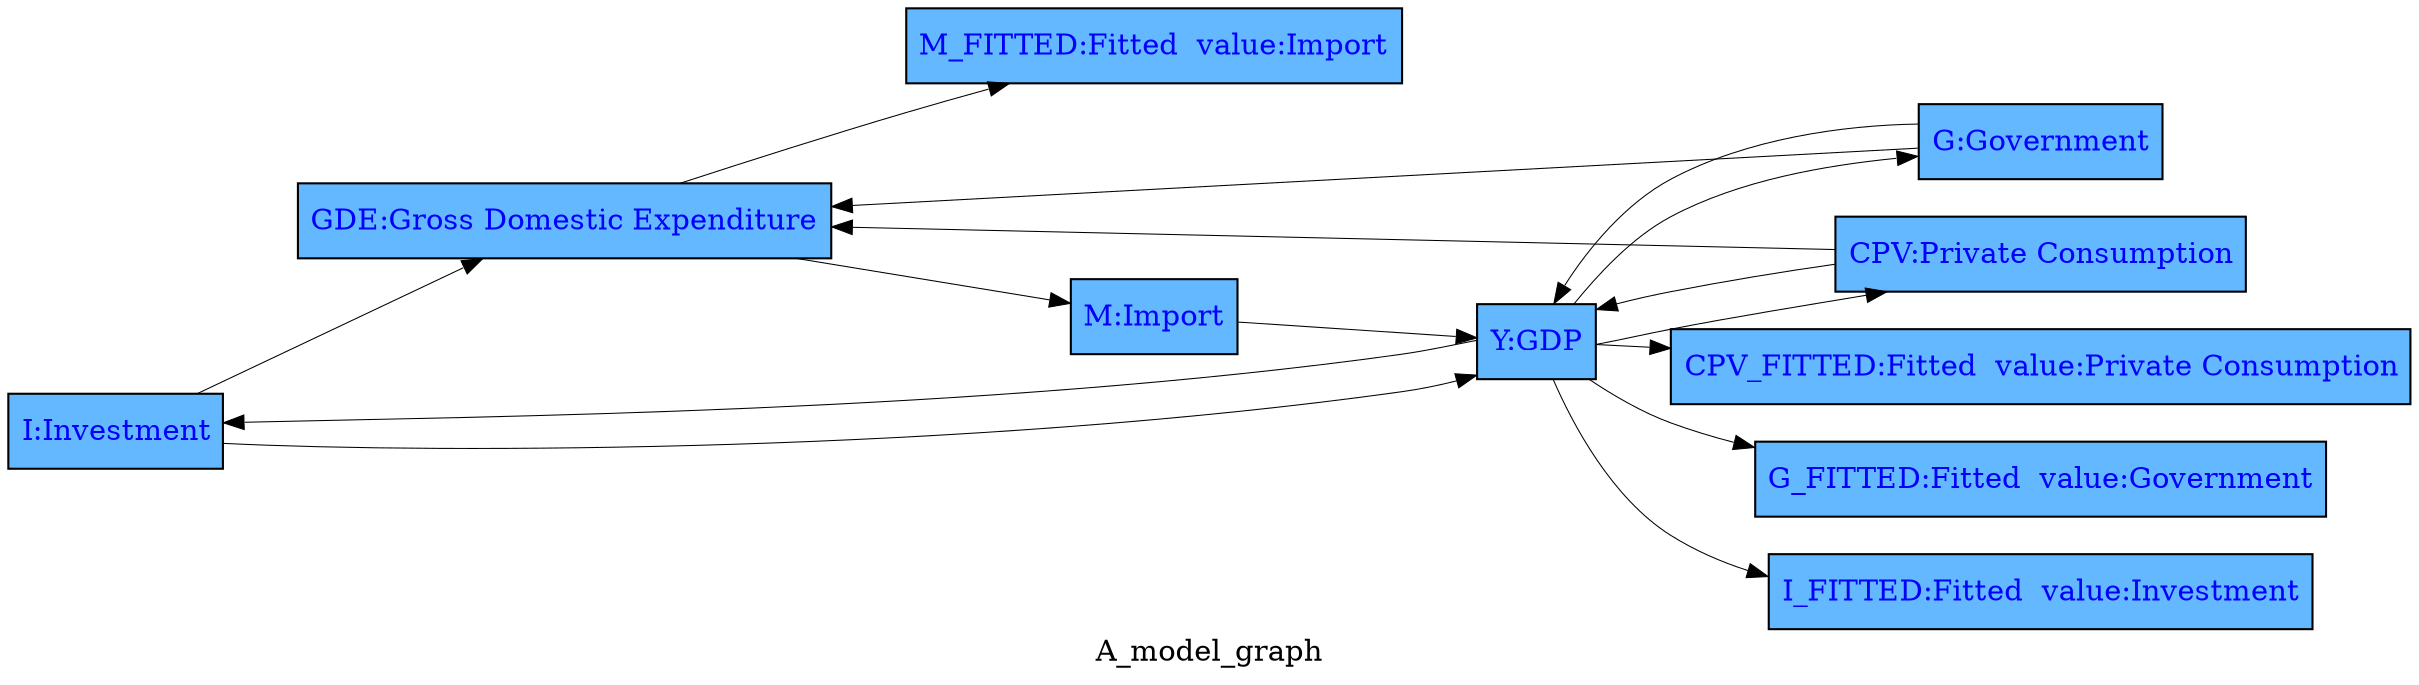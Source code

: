 digraph TD { rankdir ="LR" 
{node  [margin=0.025 fontcolor=blue style=filled ] 
 "I" [ shape=box fillcolor= steelblue1 tooltip="Investment&#10;FRML &lt;FIXABLE, DAMP&gt; I = (I(-1)*EXP(I_A+ (-C2_I*(LOG(I(-1))-LOG(Y(-1)-G(-1))-C1_I)+C3_I*((LOG(Y))-(LOG(Y(-1))))) )) * (1-I_D)+ I_X*I_D &#36;"  margin=0.025 fontcolor=blue style = filled  label=<<TABLE BORDER='0' CELLBORDER = '0' style = "filled"  > <TR><TD tooltip="Investment&#10;FRML &lt;FIXABLE, DAMP&gt; I = (I(-1)*EXP(I_A+ (-C2_I*(LOG(I(-1))-LOG(Y(-1)-G(-1))-C1_I)+C3_I*((LOG(Y))-(LOG(Y(-1))))) )) * (1-I_D)+ I_X*I_D &#36;">I:Investment</TD></TR> </TABLE>> ]
"GDE" [ shape=box fillcolor= steelblue1 tooltip="Gross Domestic Expenditure&#10;FRML &lt;IDENT&gt; GDE = CPV+I+G&#36;"  margin=0.025 fontcolor=blue style = filled  label=<<TABLE BORDER='0' CELLBORDER = '0' style = "filled"  > <TR><TD tooltip="Gross Domestic Expenditure&#10;FRML &lt;IDENT&gt; GDE = CPV+I+G&#36;">GDE:Gross Domestic Expenditure</TD></TR> </TABLE>> ]
"I_FITTED" [ shape=box fillcolor= steelblue1 tooltip="Fitted  value:Investment&#10;FRML &lt;FIT&gt; I_FITTED = I(-1)*EXP( (-C2_I*(LOG(I(-1))-LOG(Y(-1)-G(-1))-C1_I)+C3_I*((LOG(Y))-(LOG(Y(-1))))) )&#36;"  margin=0.025 fontcolor=blue style = filled  label=<<TABLE BORDER='0' CELLBORDER = '0' style = "filled"  > <TR><TD tooltip="Fitted  value:Investment&#10;FRML &lt;FIT&gt; I_FITTED = I(-1)*EXP( (-C2_I*(LOG(I(-1))-LOG(Y(-1)-G(-1))-C1_I)+C3_I*((LOG(Y))-(LOG(Y(-1))))) )&#36;">I_FITTED:Fitted  value:Investment</TD></TR> </TABLE>> ]
"CPV" [ shape=box fillcolor= steelblue1 tooltip="Private Consumption&#10;FRML &lt;FIXABLE, DAMP&gt; CPV = (CPV(-1)*EXP(CPV_A+ (-C2_CPV*(LOG(CPV(-1))-LOG(Y(-1))-C1_CPV)+C3_CPV*((LOG(Y))-(LOG(Y(-1))))) )) * (1-CPV_D)+ CPV_X*CPV_D &#36;"  margin=0.025 fontcolor=blue style = filled  label=<<TABLE BORDER='0' CELLBORDER = '0' style = "filled"  > <TR><TD tooltip="Private Consumption&#10;FRML &lt;FIXABLE, DAMP&gt; CPV = (CPV(-1)*EXP(CPV_A+ (-C2_CPV*(LOG(CPV(-1))-LOG(Y(-1))-C1_CPV)+C3_CPV*((LOG(Y))-(LOG(Y(-1))))) )) * (1-CPV_D)+ CPV_X*CPV_D &#36;">CPV:Private Consumption</TD></TR> </TABLE>> ]
"M" [ shape=box fillcolor= steelblue1 tooltip="Import&#10;FRML &lt;FIXABLE, DAMP&gt; M = (M(-1)*EXP(M_A+ (-C2_M*(LOG(M(-1))-LOG(GDE(-1))-C1_M)+C3_M*((LOG(GDE))-(LOG(GDE(-1))))) )) * (1-M_D)+ M_X*M_D &#36;"  margin=0.025 fontcolor=blue style = filled  label=<<TABLE BORDER='0' CELLBORDER = '0' style = "filled"  > <TR><TD tooltip="Import&#10;FRML &lt;FIXABLE, DAMP&gt; M = (M(-1)*EXP(M_A+ (-C2_M*(LOG(M(-1))-LOG(GDE(-1))-C1_M)+C3_M*((LOG(GDE))-(LOG(GDE(-1))))) )) * (1-M_D)+ M_X*M_D &#36;">M:Import</TD></TR> </TABLE>> ]
"CPV_FITTED" [ shape=box fillcolor= steelblue1 tooltip="Fitted  value:Private Consumption&#10;FRML &lt;FIT&gt; CPV_FITTED = CPV(-1)*EXP( (-C2_CPV*(LOG(CPV(-1))-LOG(Y(-1))-C1_CPV)+C3_CPV*((LOG(Y))-(LOG(Y(-1))))) )&#36;"  margin=0.025 fontcolor=blue style = filled  label=<<TABLE BORDER='0' CELLBORDER = '0' style = "filled"  > <TR><TD tooltip="Fitted  value:Private Consumption&#10;FRML &lt;FIT&gt; CPV_FITTED = CPV(-1)*EXP( (-C2_CPV*(LOG(CPV(-1))-LOG(Y(-1))-C1_CPV)+C3_CPV*((LOG(Y))-(LOG(Y(-1))))) )&#36;">CPV_FITTED:Fitted  value:Private Consumption</TD></TR> </TABLE>> ]
"G" [ shape=box fillcolor= steelblue1 tooltip="Government&#10;FRML &lt;FIXABLE, DAMP&gt; G = (G(-1)*EXP(G_A+ (-C2_G*(LOG(G(-1))-LOG(Y(-1))-C1_G)+C3_G*((LOG(Y))-(LOG(Y(-1))))) )) * (1-G_D)+ G_X*G_D &#36;"  margin=0.025 fontcolor=blue style = filled  label=<<TABLE BORDER='0' CELLBORDER = '0' style = "filled"  > <TR><TD tooltip="Government&#10;FRML &lt;FIXABLE, DAMP&gt; G = (G(-1)*EXP(G_A+ (-C2_G*(LOG(G(-1))-LOG(Y(-1))-C1_G)+C3_G*((LOG(Y))-(LOG(Y(-1))))) )) * (1-G_D)+ G_X*G_D &#36;">G:Government</TD></TR> </TABLE>> ]
"Y" [ shape=box fillcolor= steelblue1 tooltip="GDP&#10;FRML &lt;IDENT&gt; Y = CPV+I+G+X-M+YDISC&#36;"  margin=0.025 fontcolor=blue style = filled  label=<<TABLE BORDER='0' CELLBORDER = '0' style = "filled"  > <TR><TD tooltip="GDP&#10;FRML &lt;IDENT&gt; Y = CPV+I+G+X-M+YDISC&#36;">Y:GDP</TD></TR> </TABLE>> ]
"M_FITTED" [ shape=box fillcolor= steelblue1 tooltip="Fitted  value:Import&#10;FRML &lt;FIT&gt; M_FITTED = M(-1)*EXP( (-C2_M*(LOG(M(-1))-LOG(GDE(-1))-C1_M)+C3_M*((LOG(GDE))-(LOG(GDE(-1))))) )&#36;"  margin=0.025 fontcolor=blue style = filled  label=<<TABLE BORDER='0' CELLBORDER = '0' style = "filled"  > <TR><TD tooltip="Fitted  value:Import&#10;FRML &lt;FIT&gt; M_FITTED = M(-1)*EXP( (-C2_M*(LOG(M(-1))-LOG(GDE(-1))-C1_M)+C3_M*((LOG(GDE))-(LOG(GDE(-1))))) )&#36;">M_FITTED:Fitted  value:Import</TD></TR> </TABLE>> ]
"G_FITTED" [ shape=box fillcolor= steelblue1 tooltip="Fitted  value:Government&#10;FRML &lt;FIT&gt; G_FITTED = G(-1)*EXP( (-C2_G*(LOG(G(-1))-LOG(Y(-1))-C1_G)+C3_G*((LOG(Y))-(LOG(Y(-1))))) )&#36;"  margin=0.025 fontcolor=blue style = filled  label=<<TABLE BORDER='0' CELLBORDER = '0' style = "filled"  > <TR><TD tooltip="Fitted  value:Government&#10;FRML &lt;FIT&gt; G_FITTED = G(-1)*EXP( (-C2_G*(LOG(G(-1))-LOG(Y(-1))-C1_G)+C3_G*((LOG(Y))-(LOG(Y(-1))))) )&#36;">G_FITTED:Fitted  value:Government</TD></TR> </TABLE>> ] 
} 
"Y" -> "G" [ style = filled tooltip=NA href="bogus" penwidth = 0.5 ]
"Y" -> "I_FITTED" [ style = filled tooltip=NA href="bogus" penwidth = 0.5 ]
"GDE" -> "M_FITTED" [ style = filled tooltip=NA href="bogus" penwidth = 0.5 ]
"GDE" -> "M" [ style = filled tooltip=NA href="bogus" penwidth = 0.5 ]
"CPV" -> "Y" [ style = filled tooltip=NA href="bogus" penwidth = 0.5 ]
"Y" -> "CPV" [ style = filled tooltip=NA href="bogus" penwidth = 0.5 ]
"CPV" -> "GDE" [ style = filled tooltip=NA href="bogus" penwidth = 0.5 ]
"G" -> "GDE" [ style = filled tooltip=NA href="bogus" penwidth = 0.5 ]
"G" -> "Y" [ style = filled tooltip=NA href="bogus" penwidth = 0.5 ]
"I" -> "GDE" [ style = filled tooltip=NA href="bogus" penwidth = 0.5 ]
"Y" -> "CPV_FITTED" [ style = filled tooltip=NA href="bogus" penwidth = 0.5 ]
"Y" -> "G_FITTED" [ style = filled tooltip=NA href="bogus" penwidth = 0.5 ]
"I" -> "Y" [ style = filled tooltip=NA href="bogus" penwidth = 0.5 ]
"M" -> "Y" [ style = filled tooltip=NA href="bogus" penwidth = 0.5 ]
"Y" -> "I" [ style = filled tooltip=NA href="bogus" penwidth = 0.5 ]
 label = "A_model_graph";
}